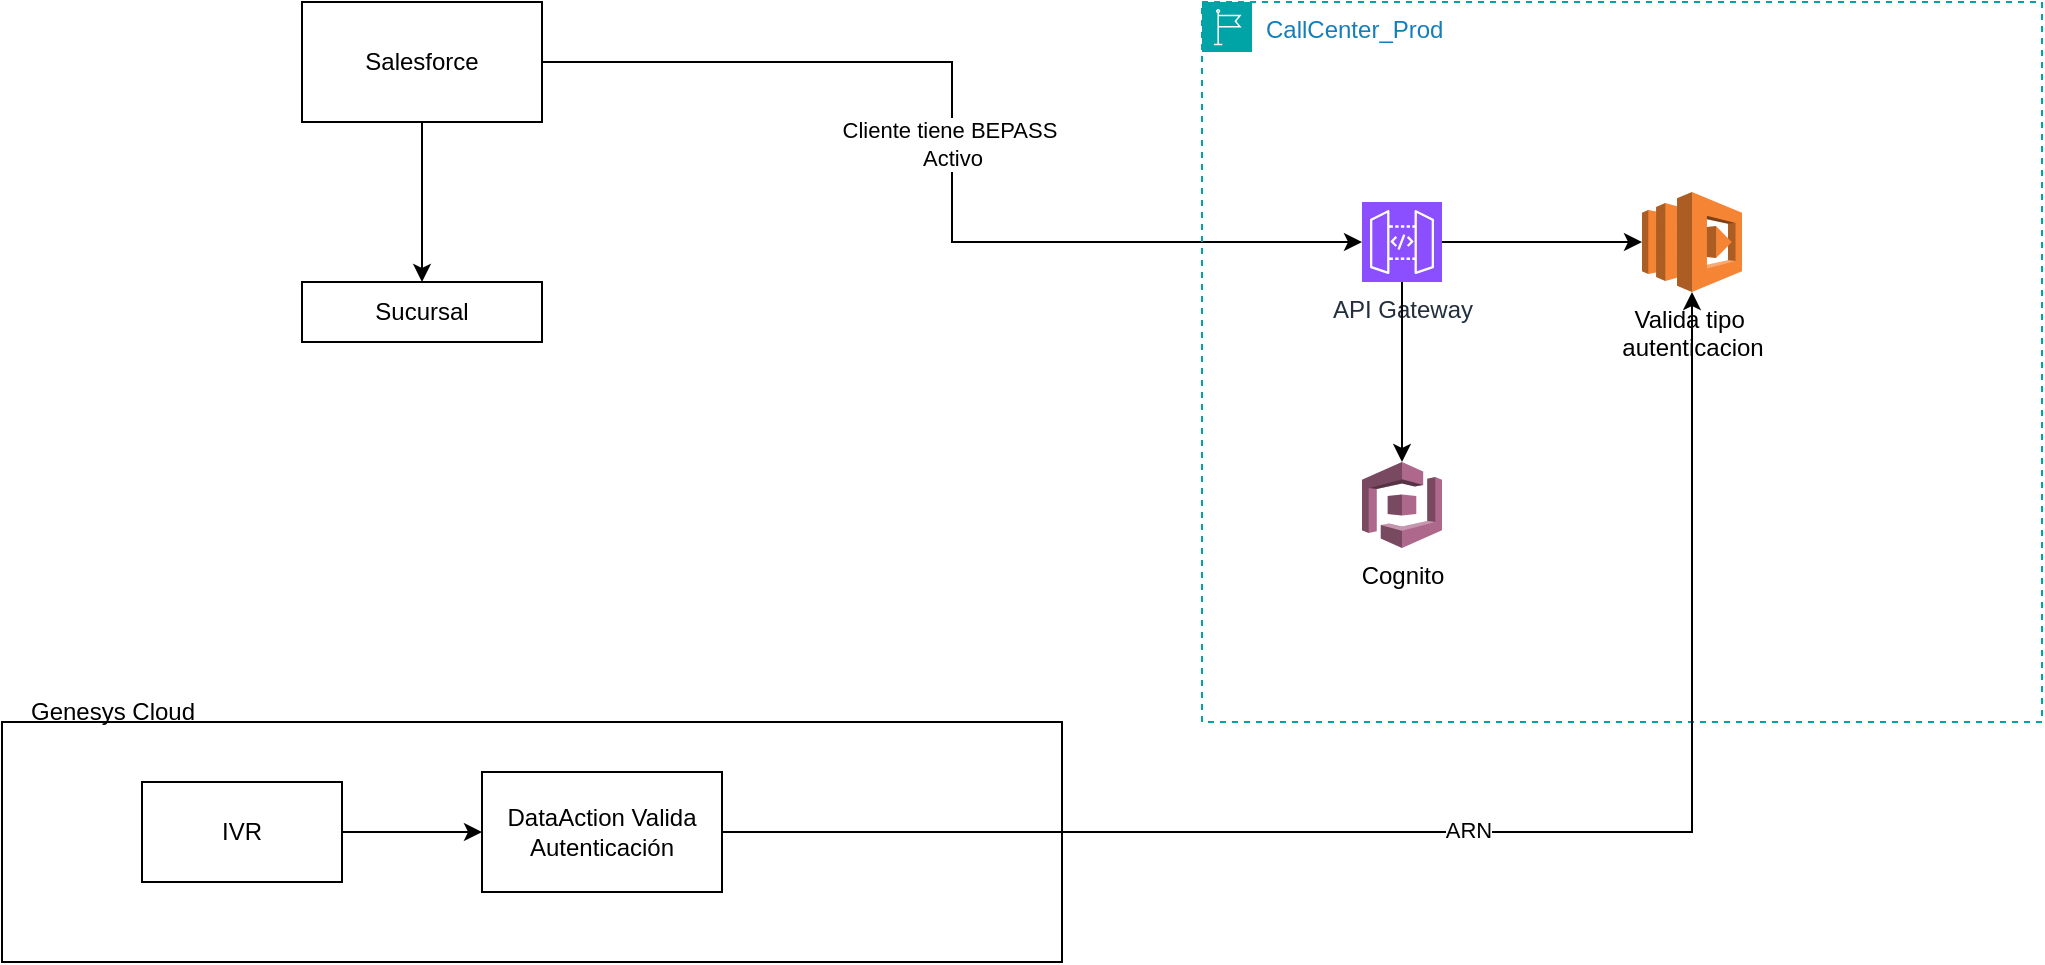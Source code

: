 <mxfile version="26.0.16">
  <diagram name="Página-1" id="vBr23Gh20WZKGTqE2Cpy">
    <mxGraphModel dx="1674" dy="746" grid="1" gridSize="10" guides="1" tooltips="1" connect="1" arrows="1" fold="1" page="1" pageScale="1" pageWidth="1169" pageHeight="827" math="0" shadow="0">
      <root>
        <mxCell id="0" />
        <mxCell id="1" parent="0" />
        <mxCell id="rS9MF68eR8BM3vYg2wUR-3" value="" style="edgeStyle=orthogonalEdgeStyle;rounded=0;orthogonalLoop=1;jettySize=auto;html=1;entryX=0;entryY=0.5;entryDx=0;entryDy=0;entryPerimeter=0;" edge="1" parent="1" source="rS9MF68eR8BM3vYg2wUR-1" target="rS9MF68eR8BM3vYg2wUR-8">
          <mxGeometry relative="1" as="geometry">
            <mxPoint x="630" y="235" as="targetPoint" />
          </mxGeometry>
        </mxCell>
        <mxCell id="rS9MF68eR8BM3vYg2wUR-4" value="Cliente tiene BEPASS&amp;nbsp;&lt;div&gt;Activo&lt;/div&gt;" style="edgeLabel;html=1;align=center;verticalAlign=middle;resizable=0;points=[];" vertex="1" connectable="0" parent="rS9MF68eR8BM3vYg2wUR-3">
          <mxGeometry x="-0.126" y="3" relative="1" as="geometry">
            <mxPoint x="-3" y="27" as="offset" />
          </mxGeometry>
        </mxCell>
        <mxCell id="rS9MF68eR8BM3vYg2wUR-27" value="" style="edgeStyle=orthogonalEdgeStyle;rounded=0;orthogonalLoop=1;jettySize=auto;html=1;" edge="1" parent="1" source="rS9MF68eR8BM3vYg2wUR-1" target="rS9MF68eR8BM3vYg2wUR-26">
          <mxGeometry relative="1" as="geometry" />
        </mxCell>
        <mxCell id="rS9MF68eR8BM3vYg2wUR-1" value="Salesforce" style="rounded=0;whiteSpace=wrap;html=1;" vertex="1" parent="1">
          <mxGeometry x="260" y="100" width="120" height="60" as="geometry" />
        </mxCell>
        <mxCell id="rS9MF68eR8BM3vYg2wUR-6" value="CallCenter_Prod" style="points=[[0,0],[0.25,0],[0.5,0],[0.75,0],[1,0],[1,0.25],[1,0.5],[1,0.75],[1,1],[0.75,1],[0.5,1],[0.25,1],[0,1],[0,0.75],[0,0.5],[0,0.25]];outlineConnect=0;gradientColor=none;html=1;whiteSpace=wrap;fontSize=12;fontStyle=0;container=1;pointerEvents=0;collapsible=0;recursiveResize=0;shape=mxgraph.aws4.group;grIcon=mxgraph.aws4.group_region;strokeColor=#00A4A6;fillColor=none;verticalAlign=top;align=left;spacingLeft=30;fontColor=#147EBA;dashed=1;" vertex="1" parent="1">
          <mxGeometry x="710" y="100" width="420" height="360" as="geometry" />
        </mxCell>
        <mxCell id="rS9MF68eR8BM3vYg2wUR-8" value="API Gateway" style="sketch=0;points=[[0,0,0],[0.25,0,0],[0.5,0,0],[0.75,0,0],[1,0,0],[0,1,0],[0.25,1,0],[0.5,1,0],[0.75,1,0],[1,1,0],[0,0.25,0],[0,0.5,0],[0,0.75,0],[1,0.25,0],[1,0.5,0],[1,0.75,0]];outlineConnect=0;fontColor=#232F3E;fillColor=#8C4FFF;strokeColor=#ffffff;dashed=0;verticalLabelPosition=bottom;verticalAlign=top;align=center;html=1;fontSize=12;fontStyle=0;aspect=fixed;shape=mxgraph.aws4.resourceIcon;resIcon=mxgraph.aws4.api_gateway;" vertex="1" parent="rS9MF68eR8BM3vYg2wUR-6">
          <mxGeometry x="80" y="100" width="40" height="40" as="geometry" />
        </mxCell>
        <mxCell id="rS9MF68eR8BM3vYg2wUR-9" value="Valida tipo&amp;nbsp;&lt;div&gt;autenticacion&lt;/div&gt;" style="outlineConnect=0;dashed=0;verticalLabelPosition=bottom;verticalAlign=top;align=center;html=1;shape=mxgraph.aws3.lambda;fillColor=#F58534;gradientColor=none;" vertex="1" parent="rS9MF68eR8BM3vYg2wUR-6">
          <mxGeometry x="220" y="95" width="50" height="50" as="geometry" />
        </mxCell>
        <mxCell id="rS9MF68eR8BM3vYg2wUR-10" style="edgeStyle=orthogonalEdgeStyle;rounded=0;orthogonalLoop=1;jettySize=auto;html=1;entryX=0;entryY=0.5;entryDx=0;entryDy=0;entryPerimeter=0;" edge="1" parent="rS9MF68eR8BM3vYg2wUR-6" source="rS9MF68eR8BM3vYg2wUR-8" target="rS9MF68eR8BM3vYg2wUR-9">
          <mxGeometry relative="1" as="geometry" />
        </mxCell>
        <mxCell id="rS9MF68eR8BM3vYg2wUR-23" value="Cognito" style="outlineConnect=0;dashed=0;verticalLabelPosition=bottom;verticalAlign=top;align=center;html=1;shape=mxgraph.aws3.cognito;fillColor=#AD688B;gradientColor=none;" vertex="1" parent="rS9MF68eR8BM3vYg2wUR-6">
          <mxGeometry x="80" y="230" width="40" height="43" as="geometry" />
        </mxCell>
        <mxCell id="rS9MF68eR8BM3vYg2wUR-24" style="edgeStyle=orthogonalEdgeStyle;rounded=0;orthogonalLoop=1;jettySize=auto;html=1;entryX=0.5;entryY=0;entryDx=0;entryDy=0;entryPerimeter=0;" edge="1" parent="rS9MF68eR8BM3vYg2wUR-6" source="rS9MF68eR8BM3vYg2wUR-8" target="rS9MF68eR8BM3vYg2wUR-23">
          <mxGeometry relative="1" as="geometry" />
        </mxCell>
        <mxCell id="rS9MF68eR8BM3vYg2wUR-11" value="" style="rounded=0;whiteSpace=wrap;html=1;" vertex="1" parent="1">
          <mxGeometry x="110" y="460" width="530" height="120" as="geometry" />
        </mxCell>
        <mxCell id="rS9MF68eR8BM3vYg2wUR-12" value="Genesys Cloud" style="text;html=1;align=center;verticalAlign=middle;resizable=0;points=[];autosize=1;strokeColor=none;fillColor=none;" vertex="1" parent="1">
          <mxGeometry x="110" y="440" width="110" height="30" as="geometry" />
        </mxCell>
        <mxCell id="rS9MF68eR8BM3vYg2wUR-16" value="" style="edgeStyle=orthogonalEdgeStyle;rounded=0;orthogonalLoop=1;jettySize=auto;html=1;" edge="1" parent="1" source="rS9MF68eR8BM3vYg2wUR-13" target="rS9MF68eR8BM3vYg2wUR-15">
          <mxGeometry relative="1" as="geometry" />
        </mxCell>
        <mxCell id="rS9MF68eR8BM3vYg2wUR-13" value="IVR" style="rounded=0;whiteSpace=wrap;html=1;" vertex="1" parent="1">
          <mxGeometry x="180" y="490" width="100" height="50" as="geometry" />
        </mxCell>
        <mxCell id="rS9MF68eR8BM3vYg2wUR-19" style="edgeStyle=orthogonalEdgeStyle;rounded=0;orthogonalLoop=1;jettySize=auto;html=1;" edge="1" parent="1" source="rS9MF68eR8BM3vYg2wUR-15" target="rS9MF68eR8BM3vYg2wUR-9">
          <mxGeometry relative="1" as="geometry" />
        </mxCell>
        <mxCell id="rS9MF68eR8BM3vYg2wUR-20" value="ARN" style="edgeLabel;html=1;align=center;verticalAlign=middle;resizable=0;points=[];" vertex="1" connectable="0" parent="rS9MF68eR8BM3vYg2wUR-19">
          <mxGeometry x="-0.012" y="1" relative="1" as="geometry">
            <mxPoint as="offset" />
          </mxGeometry>
        </mxCell>
        <mxCell id="rS9MF68eR8BM3vYg2wUR-15" value="DataAction Valida Autenticación" style="whiteSpace=wrap;html=1;rounded=0;" vertex="1" parent="1">
          <mxGeometry x="350" y="485" width="120" height="60" as="geometry" />
        </mxCell>
        <mxCell id="rS9MF68eR8BM3vYg2wUR-25" style="edgeStyle=orthogonalEdgeStyle;rounded=0;orthogonalLoop=1;jettySize=auto;html=1;exitX=0.5;exitY=1;exitDx=0;exitDy=0;" edge="1" parent="1" source="rS9MF68eR8BM3vYg2wUR-6" target="rS9MF68eR8BM3vYg2wUR-6">
          <mxGeometry relative="1" as="geometry" />
        </mxCell>
        <mxCell id="rS9MF68eR8BM3vYg2wUR-26" value="Sucursal" style="rounded=0;whiteSpace=wrap;html=1;" vertex="1" parent="1">
          <mxGeometry x="260" y="240" width="120" height="30" as="geometry" />
        </mxCell>
      </root>
    </mxGraphModel>
  </diagram>
</mxfile>
